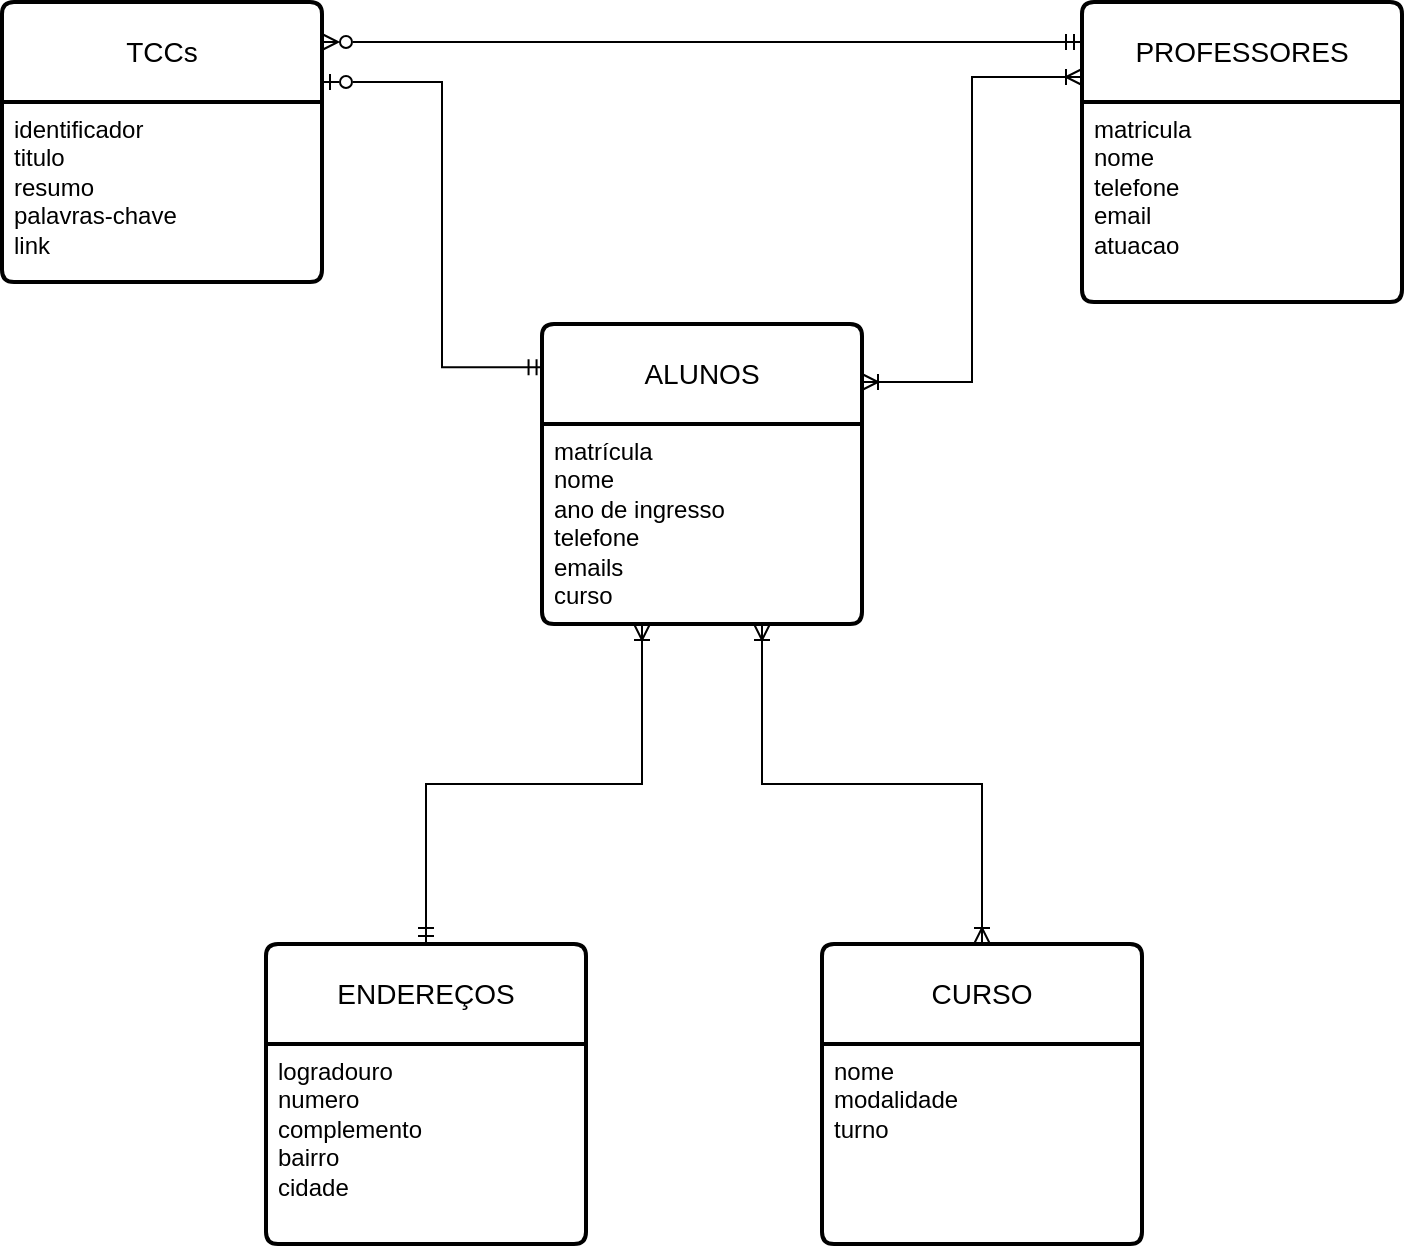 <mxfile version="26.2.9">
  <diagram id="R2lEEEUBdFMjLlhIrx00" name="Page-1">
    <mxGraphModel dx="1242" dy="653" grid="1" gridSize="10" guides="1" tooltips="1" connect="1" arrows="1" fold="1" page="1" pageScale="1" pageWidth="850" pageHeight="1100" math="0" shadow="0" extFonts="Permanent Marker^https://fonts.googleapis.com/css?family=Permanent+Marker">
      <root>
        <mxCell id="0" />
        <mxCell id="1" parent="0" />
        <mxCell id="xtC7FHRzgQeEszuDuy3N-36" style="edgeStyle=orthogonalEdgeStyle;rounded=0;orthogonalLoop=1;jettySize=auto;html=1;entryX=0.008;entryY=0.144;entryDx=0;entryDy=0;entryPerimeter=0;endArrow=ERmandOne;endFill=0;startArrow=ERzeroToOne;startFill=0;" edge="1" parent="1" source="xtC7FHRzgQeEszuDuy3N-23" target="xtC7FHRzgQeEszuDuy3N-25">
          <mxGeometry relative="1" as="geometry">
            <mxPoint x="270" y="50" as="targetPoint" />
            <Array as="points">
              <mxPoint x="240" y="60" />
              <mxPoint x="240" y="203" />
            </Array>
          </mxGeometry>
        </mxCell>
        <mxCell id="xtC7FHRzgQeEszuDuy3N-40" style="edgeStyle=orthogonalEdgeStyle;rounded=0;orthogonalLoop=1;jettySize=auto;html=1;endArrow=ERmandOne;endFill=0;startArrow=ERzeroToMany;startFill=0;" edge="1" parent="1" source="xtC7FHRzgQeEszuDuy3N-23">
          <mxGeometry relative="1" as="geometry">
            <mxPoint x="560" y="40" as="targetPoint" />
            <Array as="points">
              <mxPoint x="280" y="40" />
              <mxPoint x="280" y="40" />
            </Array>
          </mxGeometry>
        </mxCell>
        <mxCell id="xtC7FHRzgQeEszuDuy3N-23" value="TCCs" style="swimlane;childLayout=stackLayout;horizontal=1;startSize=50;horizontalStack=0;rounded=1;fontSize=14;fontStyle=0;strokeWidth=2;resizeParent=0;resizeLast=1;shadow=0;dashed=0;align=center;arcSize=4;whiteSpace=wrap;html=1;" vertex="1" parent="1">
          <mxGeometry x="20" y="20" width="160" height="140" as="geometry" />
        </mxCell>
        <mxCell id="xtC7FHRzgQeEszuDuy3N-24" value="identificador&lt;div&gt;titulo&lt;/div&gt;&lt;div&gt;resumo&lt;/div&gt;&lt;div&gt;palavras-chave&lt;/div&gt;&lt;div&gt;link&lt;/div&gt;" style="align=left;strokeColor=none;fillColor=none;spacingLeft=4;spacingRight=4;fontSize=12;verticalAlign=top;resizable=0;rotatable=0;part=1;html=1;whiteSpace=wrap;" vertex="1" parent="xtC7FHRzgQeEszuDuy3N-23">
          <mxGeometry y="50" width="160" height="90" as="geometry" />
        </mxCell>
        <mxCell id="xtC7FHRzgQeEszuDuy3N-41" style="edgeStyle=orthogonalEdgeStyle;rounded=0;orthogonalLoop=1;jettySize=auto;html=1;entryX=0;entryY=0.25;entryDx=0;entryDy=0;endArrow=ERoneToMany;endFill=0;startArrow=ERoneToMany;startFill=0;" edge="1" parent="1" source="xtC7FHRzgQeEszuDuy3N-25" target="xtC7FHRzgQeEszuDuy3N-28">
          <mxGeometry relative="1" as="geometry">
            <Array as="points">
              <mxPoint x="505" y="210" />
              <mxPoint x="505" y="57" />
            </Array>
          </mxGeometry>
        </mxCell>
        <mxCell id="xtC7FHRzgQeEszuDuy3N-25" value="ALUNOS" style="swimlane;childLayout=stackLayout;horizontal=1;startSize=50;horizontalStack=0;rounded=1;fontSize=14;fontStyle=0;strokeWidth=2;resizeParent=0;resizeLast=1;shadow=0;dashed=0;align=center;arcSize=4;whiteSpace=wrap;html=1;" vertex="1" parent="1">
          <mxGeometry x="290" y="181" width="160" height="150" as="geometry" />
        </mxCell>
        <mxCell id="xtC7FHRzgQeEszuDuy3N-26" value="matrícula&lt;div&gt;nome&lt;/div&gt;&lt;div&gt;ano de ingresso&lt;/div&gt;&lt;div&gt;telefone&lt;/div&gt;&lt;div&gt;emails&lt;/div&gt;&lt;div&gt;curso&lt;/div&gt;" style="align=left;strokeColor=none;fillColor=none;spacingLeft=4;spacingRight=4;fontSize=12;verticalAlign=top;resizable=0;rotatable=0;part=1;html=1;whiteSpace=wrap;" vertex="1" parent="xtC7FHRzgQeEszuDuy3N-25">
          <mxGeometry y="50" width="160" height="100" as="geometry" />
        </mxCell>
        <mxCell id="xtC7FHRzgQeEszuDuy3N-28" value="PROFESSORES" style="swimlane;childLayout=stackLayout;horizontal=1;startSize=50;horizontalStack=0;rounded=1;fontSize=14;fontStyle=0;strokeWidth=2;resizeParent=0;resizeLast=1;shadow=0;dashed=0;align=center;arcSize=4;whiteSpace=wrap;html=1;" vertex="1" parent="1">
          <mxGeometry x="560" y="20" width="160" height="150" as="geometry" />
        </mxCell>
        <mxCell id="xtC7FHRzgQeEszuDuy3N-29" value="matricula&lt;div&gt;nome&lt;/div&gt;&lt;div&gt;telefone&lt;/div&gt;&lt;div&gt;email&lt;/div&gt;&lt;div&gt;atuacao&lt;/div&gt;" style="align=left;strokeColor=none;fillColor=none;spacingLeft=4;spacingRight=4;fontSize=12;verticalAlign=top;resizable=0;rotatable=0;part=1;html=1;whiteSpace=wrap;" vertex="1" parent="xtC7FHRzgQeEszuDuy3N-28">
          <mxGeometry y="50" width="160" height="100" as="geometry" />
        </mxCell>
        <mxCell id="xtC7FHRzgQeEszuDuy3N-30" value="CURSO" style="swimlane;childLayout=stackLayout;horizontal=1;startSize=50;horizontalStack=0;rounded=1;fontSize=14;fontStyle=0;strokeWidth=2;resizeParent=0;resizeLast=1;shadow=0;dashed=0;align=center;arcSize=4;whiteSpace=wrap;html=1;" vertex="1" parent="1">
          <mxGeometry x="430" y="491" width="160" height="150" as="geometry" />
        </mxCell>
        <mxCell id="xtC7FHRzgQeEszuDuy3N-31" value="nome&lt;div&gt;modalidade&lt;/div&gt;&lt;div&gt;turno&lt;/div&gt;" style="align=left;strokeColor=none;fillColor=none;spacingLeft=4;spacingRight=4;fontSize=12;verticalAlign=top;resizable=0;rotatable=0;part=1;html=1;whiteSpace=wrap;" vertex="1" parent="xtC7FHRzgQeEszuDuy3N-30">
          <mxGeometry y="50" width="160" height="100" as="geometry" />
        </mxCell>
        <mxCell id="xtC7FHRzgQeEszuDuy3N-32" value="ENDEREÇOS" style="swimlane;childLayout=stackLayout;horizontal=1;startSize=50;horizontalStack=0;rounded=1;fontSize=14;fontStyle=0;strokeWidth=2;resizeParent=0;resizeLast=1;shadow=0;dashed=0;align=center;arcSize=4;whiteSpace=wrap;html=1;" vertex="1" parent="1">
          <mxGeometry x="152" y="491" width="160" height="150" as="geometry" />
        </mxCell>
        <mxCell id="xtC7FHRzgQeEszuDuy3N-33" value="logradouro&lt;div&gt;numero&lt;/div&gt;&lt;div&gt;complemento&lt;/div&gt;&lt;div&gt;bairro&lt;/div&gt;&lt;div&gt;cidade&lt;/div&gt;" style="align=left;strokeColor=none;fillColor=none;spacingLeft=4;spacingRight=4;fontSize=12;verticalAlign=top;resizable=0;rotatable=0;part=1;html=1;whiteSpace=wrap;" vertex="1" parent="xtC7FHRzgQeEszuDuy3N-32">
          <mxGeometry y="50" width="160" height="100" as="geometry" />
        </mxCell>
        <mxCell id="xtC7FHRzgQeEszuDuy3N-38" style="edgeStyle=orthogonalEdgeStyle;rounded=0;orthogonalLoop=1;jettySize=auto;html=1;entryX=0.5;entryY=0;entryDx=0;entryDy=0;endArrow=ERmandOne;endFill=0;startArrow=ERoneToMany;startFill=0;" edge="1" parent="1" source="xtC7FHRzgQeEszuDuy3N-26" target="xtC7FHRzgQeEszuDuy3N-32">
          <mxGeometry relative="1" as="geometry">
            <Array as="points">
              <mxPoint x="340" y="411" />
              <mxPoint x="232" y="411" />
            </Array>
          </mxGeometry>
        </mxCell>
        <mxCell id="xtC7FHRzgQeEszuDuy3N-39" style="edgeStyle=orthogonalEdgeStyle;rounded=0;orthogonalLoop=1;jettySize=auto;html=1;entryX=0.5;entryY=0;entryDx=0;entryDy=0;endArrow=ERoneToMany;endFill=0;startArrow=ERoneToMany;startFill=0;" edge="1" parent="1" source="xtC7FHRzgQeEszuDuy3N-26" target="xtC7FHRzgQeEszuDuy3N-30">
          <mxGeometry relative="1" as="geometry">
            <Array as="points">
              <mxPoint x="400" y="411" />
              <mxPoint x="510" y="411" />
            </Array>
          </mxGeometry>
        </mxCell>
      </root>
    </mxGraphModel>
  </diagram>
</mxfile>
